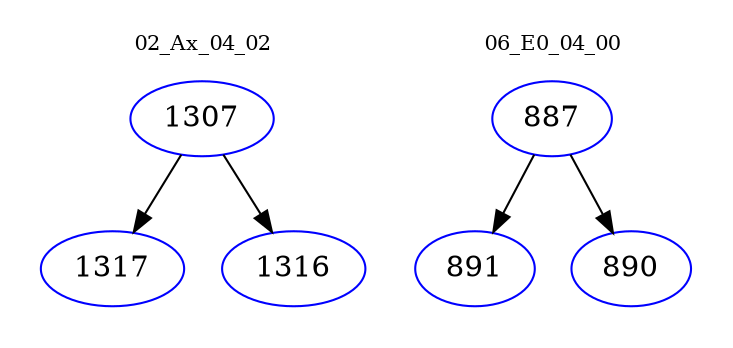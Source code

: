digraph{
subgraph cluster_0 {
color = white
label = "02_Ax_04_02";
fontsize=10;
T0_1307 [label="1307", color="blue"]
T0_1307 -> T0_1317 [color="black"]
T0_1317 [label="1317", color="blue"]
T0_1307 -> T0_1316 [color="black"]
T0_1316 [label="1316", color="blue"]
}
subgraph cluster_1 {
color = white
label = "06_E0_04_00";
fontsize=10;
T1_887 [label="887", color="blue"]
T1_887 -> T1_891 [color="black"]
T1_891 [label="891", color="blue"]
T1_887 -> T1_890 [color="black"]
T1_890 [label="890", color="blue"]
}
}
